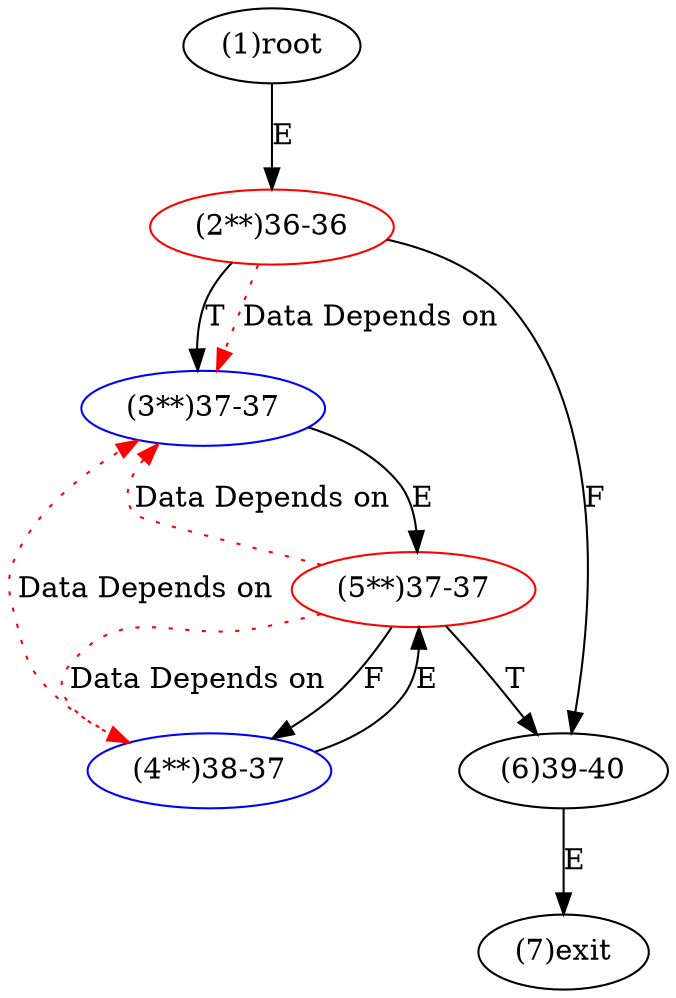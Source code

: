 digraph "" { 
1[ label="(1)root"];
2[ label="(2**)36-36",color=red];
3[ label="(3**)37-37",color=blue];
4[ label="(4**)38-37",color=blue];
5[ label="(5**)37-37",color=red];
6[ label="(6)39-40"];
7[ label="(7)exit"];
1->2[ label="E"];
2->6[ label="F"];
2->3[ label="T"];
3->5[ label="E"];
4->5[ label="E"];
5->4[ label="F"];
5->6[ label="T"];
6->7[ label="E"];
2->3[ color="red" label="Data Depends on" style = dotted ];
4->3[ color="red" label="Data Depends on" style = dotted ];
5->4[ color="red" label="Data Depends on" style = dotted ];
5->3[ color="red" label="Data Depends on" style = dotted ];
}